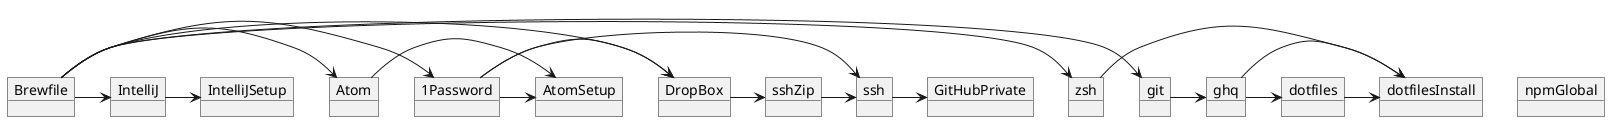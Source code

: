 @startuml

object Brewfile

object git
object ghq
object zsh

object dotfiles
object dotfilesInstall
object npmGlobal


' File
object ssh
object sshZip

' App
object 1Password
object DropBox
object Atom
object IntelliJ

' App
object AtomSetup
object IntelliJSetup

' Service
object GitHubPrivate

Brewfile->git
Brewfile->zsh
Brewfile->DropBox
Brewfile->1Password
Brewfile->Atom
Brewfile->IntelliJ

sshZip->ssh
1Password->ssh
1Password->DropBox

1Password->AtomSetup
Atom->AtomSetup
IntelliJ->IntelliJSetup

zsh->dotfilesInstall
ghq->dotfiles
git->ghq
DropBox->sshZip
ssh->GitHubPrivate

ghq->dotfilesInstall
dotfiles->dotfilesInstall

@enduml
